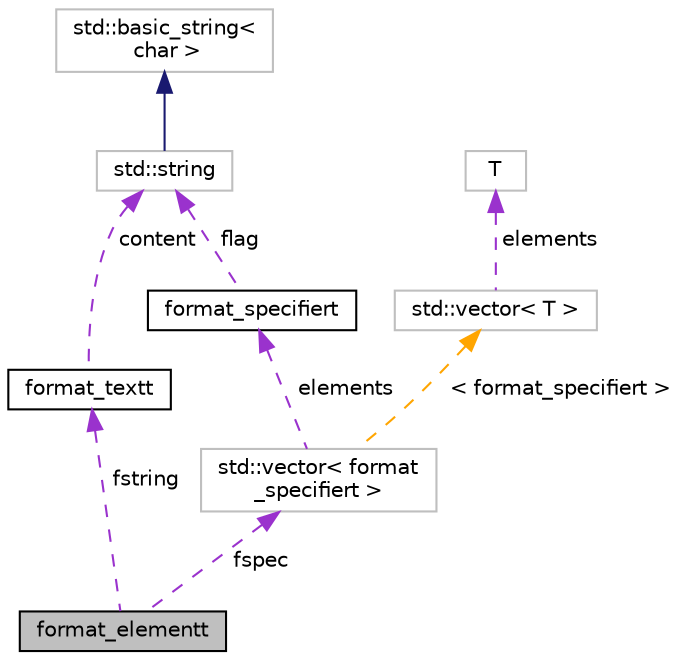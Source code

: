digraph "format_elementt"
{
 // LATEX_PDF_SIZE
  bgcolor="transparent";
  edge [fontname="Helvetica",fontsize="10",labelfontname="Helvetica",labelfontsize="10"];
  node [fontname="Helvetica",fontsize="10",shape=record];
  Node1 [label="format_elementt",height=0.2,width=0.4,color="black", fillcolor="grey75", style="filled", fontcolor="black",tooltip=" "];
  Node2 -> Node1 [dir="back",color="darkorchid3",fontsize="10",style="dashed",label=" fspec" ,fontname="Helvetica"];
  Node2 [label="std::vector\< format\l_specifiert \>",height=0.2,width=0.4,color="grey75",tooltip=" "];
  Node3 -> Node2 [dir="back",color="darkorchid3",fontsize="10",style="dashed",label=" elements" ,fontname="Helvetica"];
  Node3 [label="format_specifiert",height=0.2,width=0.4,color="black",URL="$classformat__specifiert.html",tooltip="Field names follow the OpenJDK implementation: http://hg.openjdk.java.net/jdk7/jdk7/jdk/file/9b8c96f9..."];
  Node4 -> Node3 [dir="back",color="darkorchid3",fontsize="10",style="dashed",label=" flag" ,fontname="Helvetica"];
  Node4 [label="std::string",height=0.2,width=0.4,color="grey75",tooltip="STL class."];
  Node5 -> Node4 [dir="back",color="midnightblue",fontsize="10",style="solid",fontname="Helvetica"];
  Node5 [label="std::basic_string\<\l char \>",height=0.2,width=0.4,color="grey75",tooltip="STL class."];
  Node6 -> Node2 [dir="back",color="orange",fontsize="10",style="dashed",label=" \< format_specifiert \>" ,fontname="Helvetica"];
  Node6 [label="std::vector\< T \>",height=0.2,width=0.4,color="grey75",tooltip="STL class."];
  Node7 -> Node6 [dir="back",color="darkorchid3",fontsize="10",style="dashed",label=" elements" ,fontname="Helvetica"];
  Node7 [label="T",height=0.2,width=0.4,color="grey75",tooltip=" "];
  Node8 -> Node1 [dir="back",color="darkorchid3",fontsize="10",style="dashed",label=" fstring" ,fontname="Helvetica"];
  Node8 [label="format_textt",height=0.2,width=0.4,color="black",URL="$classformat__textt.html",tooltip=" "];
  Node4 -> Node8 [dir="back",color="darkorchid3",fontsize="10",style="dashed",label=" content" ,fontname="Helvetica"];
}
